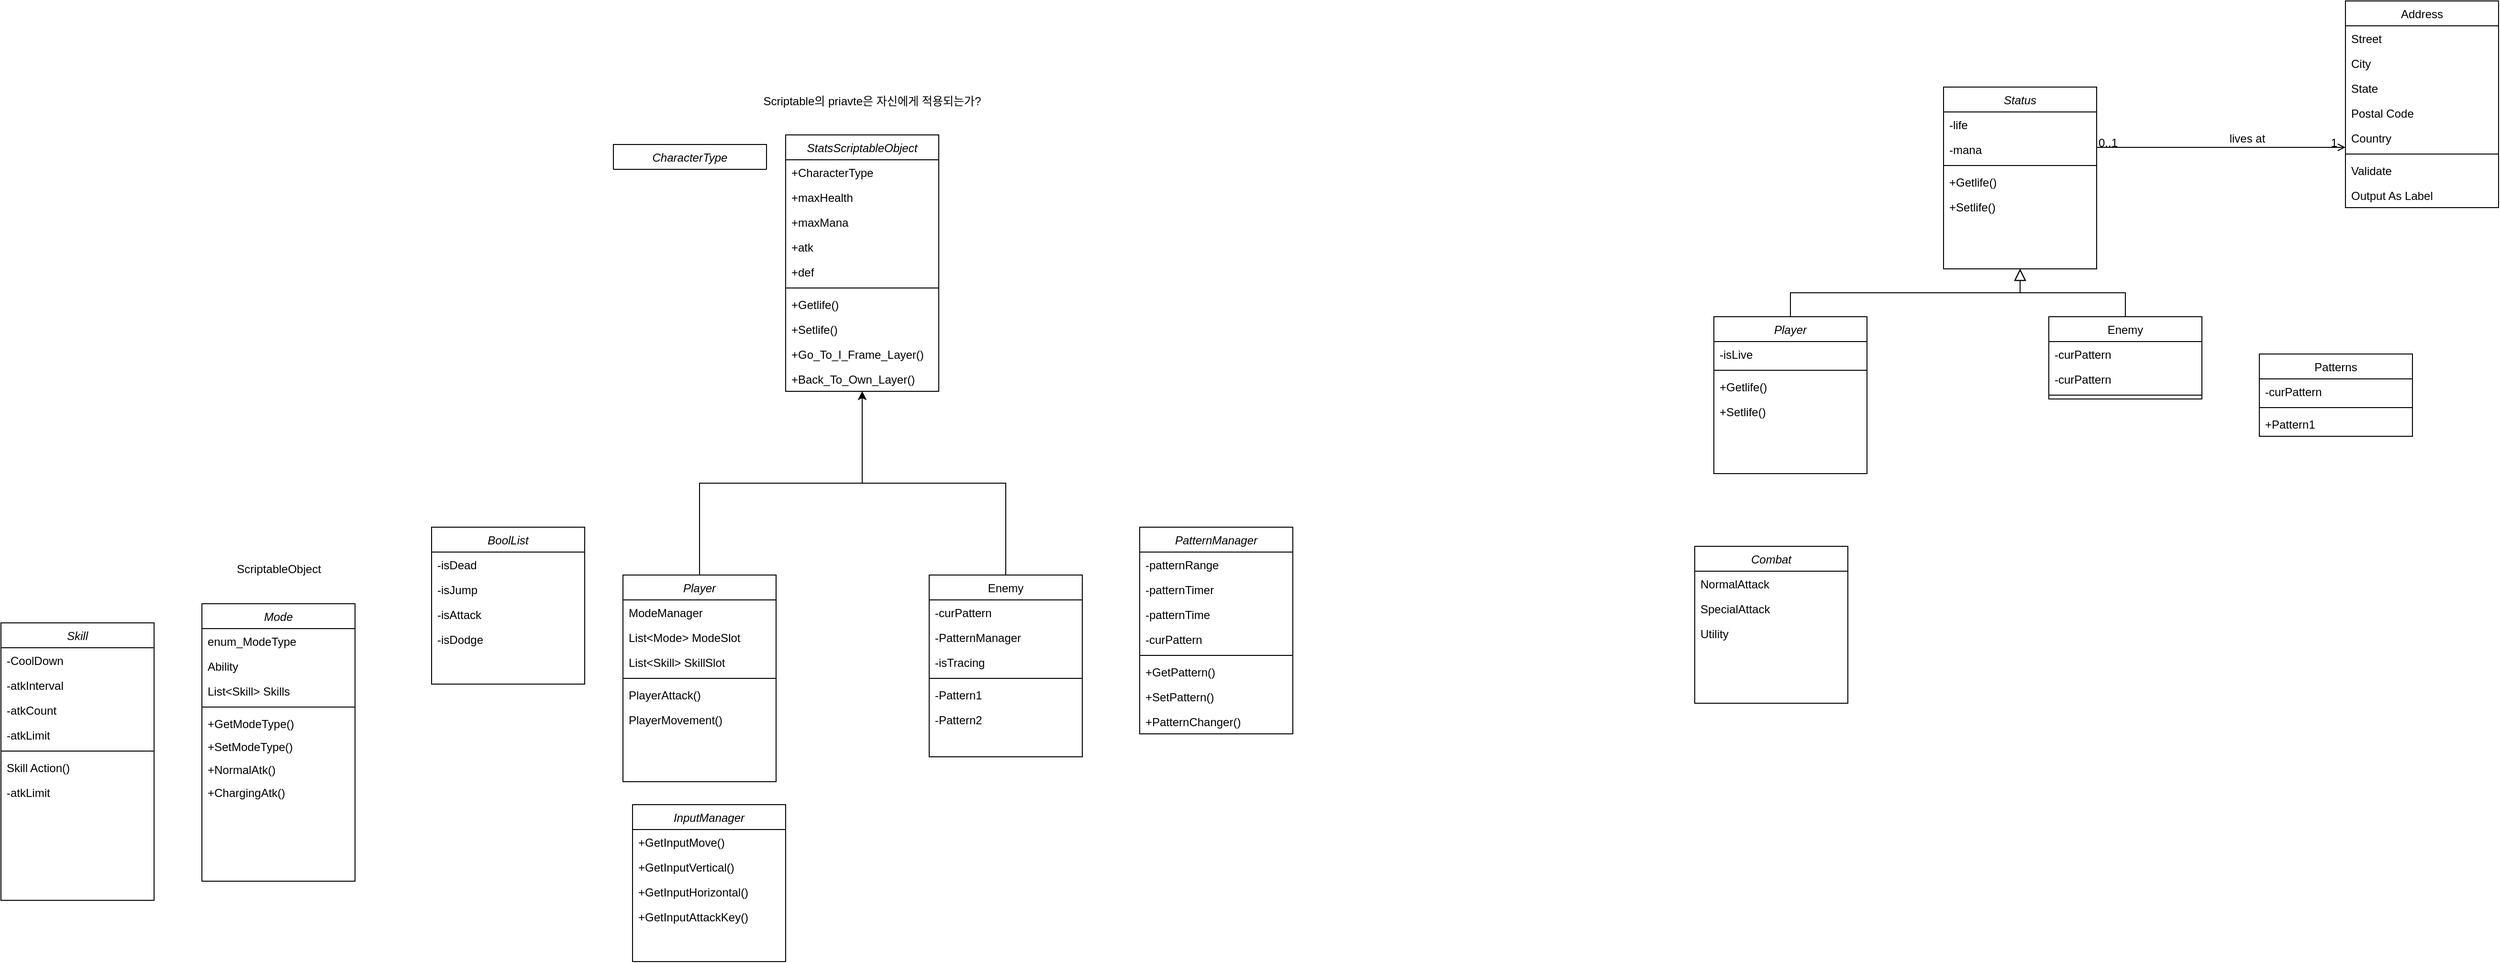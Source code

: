<mxfile version="21.8.1" type="github">
  <diagram id="C5RBs43oDa-KdzZeNtuy" name="Page-1">
    <mxGraphModel dx="2255" dy="1796" grid="1" gridSize="10" guides="1" tooltips="1" connect="1" arrows="1" fold="1" page="1" pageScale="1" pageWidth="827" pageHeight="1169" math="0" shadow="0">
      <root>
        <mxCell id="WIyWlLk6GJQsqaUBKTNV-0" />
        <mxCell id="WIyWlLk6GJQsqaUBKTNV-1" parent="WIyWlLk6GJQsqaUBKTNV-0" />
        <mxCell id="zkfFHV4jXpPFQw0GAbJ--0" value="Status" style="swimlane;fontStyle=2;align=center;verticalAlign=top;childLayout=stackLayout;horizontal=1;startSize=26;horizontalStack=0;resizeParent=1;resizeLast=0;collapsible=1;marginBottom=0;rounded=0;shadow=0;strokeWidth=1;" parent="WIyWlLk6GJQsqaUBKTNV-1" vertex="1">
          <mxGeometry x="660" y="-120" width="160" height="190" as="geometry">
            <mxRectangle x="230" y="140" width="160" height="26" as="alternateBounds" />
          </mxGeometry>
        </mxCell>
        <mxCell id="uWwSneEnuYxuJ-_w9T1K-6" value="-life" style="text;align=left;verticalAlign=top;spacingLeft=4;spacingRight=4;overflow=hidden;rotatable=0;points=[[0,0.5],[1,0.5]];portConstraint=eastwest;" parent="zkfFHV4jXpPFQw0GAbJ--0" vertex="1">
          <mxGeometry y="26" width="160" height="26" as="geometry" />
        </mxCell>
        <mxCell id="uWwSneEnuYxuJ-_w9T1K-7" value="-mana" style="text;align=left;verticalAlign=top;spacingLeft=4;spacingRight=4;overflow=hidden;rotatable=0;points=[[0,0.5],[1,0.5]];portConstraint=eastwest;rounded=0;shadow=0;html=0;" parent="zkfFHV4jXpPFQw0GAbJ--0" vertex="1">
          <mxGeometry y="52" width="160" height="26" as="geometry" />
        </mxCell>
        <mxCell id="zkfFHV4jXpPFQw0GAbJ--4" value="" style="line;html=1;strokeWidth=1;align=left;verticalAlign=middle;spacingTop=-1;spacingLeft=3;spacingRight=3;rotatable=0;labelPosition=right;points=[];portConstraint=eastwest;" parent="zkfFHV4jXpPFQw0GAbJ--0" vertex="1">
          <mxGeometry y="78" width="160" height="8" as="geometry" />
        </mxCell>
        <mxCell id="uWwSneEnuYxuJ-_w9T1K-9" value="+Getlife()" style="text;align=left;verticalAlign=top;spacingLeft=4;spacingRight=4;overflow=hidden;rotatable=0;points=[[0,0.5],[1,0.5]];portConstraint=eastwest;" parent="zkfFHV4jXpPFQw0GAbJ--0" vertex="1">
          <mxGeometry y="86" width="160" height="26" as="geometry" />
        </mxCell>
        <mxCell id="uWwSneEnuYxuJ-_w9T1K-10" value="+Setlife()" style="text;align=left;verticalAlign=top;spacingLeft=4;spacingRight=4;overflow=hidden;rotatable=0;points=[[0,0.5],[1,0.5]];portConstraint=eastwest;" parent="zkfFHV4jXpPFQw0GAbJ--0" vertex="1">
          <mxGeometry y="112" width="160" height="26" as="geometry" />
        </mxCell>
        <mxCell id="zkfFHV4jXpPFQw0GAbJ--12" value="" style="endArrow=block;endSize=10;endFill=0;shadow=0;strokeWidth=1;rounded=0;edgeStyle=elbowEdgeStyle;elbow=vertical;exitX=0.5;exitY=0;exitDx=0;exitDy=0;" parent="WIyWlLk6GJQsqaUBKTNV-1" source="SYZSIaImbJLDDhlWVHzJ-0" target="zkfFHV4jXpPFQw0GAbJ--0" edge="1">
          <mxGeometry width="160" relative="1" as="geometry">
            <mxPoint x="640" y="120" as="sourcePoint" />
            <mxPoint x="640" y="-37" as="targetPoint" />
          </mxGeometry>
        </mxCell>
        <mxCell id="zkfFHV4jXpPFQw0GAbJ--13" value="Enemy" style="swimlane;fontStyle=0;align=center;verticalAlign=top;childLayout=stackLayout;horizontal=1;startSize=26;horizontalStack=0;resizeParent=1;resizeLast=0;collapsible=1;marginBottom=0;rounded=0;shadow=0;strokeWidth=1;" parent="WIyWlLk6GJQsqaUBKTNV-1" vertex="1">
          <mxGeometry x="770" y="120" width="160" height="86" as="geometry">
            <mxRectangle x="340" y="380" width="170" height="26" as="alternateBounds" />
          </mxGeometry>
        </mxCell>
        <mxCell id="zkfFHV4jXpPFQw0GAbJ--14" value="-curPattern" style="text;align=left;verticalAlign=top;spacingLeft=4;spacingRight=4;overflow=hidden;rotatable=0;points=[[0,0.5],[1,0.5]];portConstraint=eastwest;" parent="zkfFHV4jXpPFQw0GAbJ--13" vertex="1">
          <mxGeometry y="26" width="160" height="26" as="geometry" />
        </mxCell>
        <mxCell id="uWwSneEnuYxuJ-_w9T1K-12" value="-curPattern" style="text;align=left;verticalAlign=top;spacingLeft=4;spacingRight=4;overflow=hidden;rotatable=0;points=[[0,0.5],[1,0.5]];portConstraint=eastwest;" parent="zkfFHV4jXpPFQw0GAbJ--13" vertex="1">
          <mxGeometry y="52" width="160" height="26" as="geometry" />
        </mxCell>
        <mxCell id="zkfFHV4jXpPFQw0GAbJ--15" value="" style="line;html=1;strokeWidth=1;align=left;verticalAlign=middle;spacingTop=-1;spacingLeft=3;spacingRight=3;rotatable=0;labelPosition=right;points=[];portConstraint=eastwest;" parent="zkfFHV4jXpPFQw0GAbJ--13" vertex="1">
          <mxGeometry y="78" width="160" height="8" as="geometry" />
        </mxCell>
        <mxCell id="zkfFHV4jXpPFQw0GAbJ--16" value="" style="endArrow=block;endSize=10;endFill=0;shadow=0;strokeWidth=1;rounded=0;edgeStyle=elbowEdgeStyle;elbow=vertical;" parent="WIyWlLk6GJQsqaUBKTNV-1" source="zkfFHV4jXpPFQw0GAbJ--13" target="zkfFHV4jXpPFQw0GAbJ--0" edge="1">
          <mxGeometry width="160" relative="1" as="geometry">
            <mxPoint x="650" y="133" as="sourcePoint" />
            <mxPoint x="750" y="31" as="targetPoint" />
          </mxGeometry>
        </mxCell>
        <mxCell id="zkfFHV4jXpPFQw0GAbJ--17" value="Address" style="swimlane;fontStyle=0;align=center;verticalAlign=top;childLayout=stackLayout;horizontal=1;startSize=26;horizontalStack=0;resizeParent=1;resizeLast=0;collapsible=1;marginBottom=0;rounded=0;shadow=0;strokeWidth=1;" parent="WIyWlLk6GJQsqaUBKTNV-1" vertex="1">
          <mxGeometry x="1080" y="-210" width="160" height="216" as="geometry">
            <mxRectangle x="550" y="140" width="160" height="26" as="alternateBounds" />
          </mxGeometry>
        </mxCell>
        <mxCell id="zkfFHV4jXpPFQw0GAbJ--18" value="Street" style="text;align=left;verticalAlign=top;spacingLeft=4;spacingRight=4;overflow=hidden;rotatable=0;points=[[0,0.5],[1,0.5]];portConstraint=eastwest;" parent="zkfFHV4jXpPFQw0GAbJ--17" vertex="1">
          <mxGeometry y="26" width="160" height="26" as="geometry" />
        </mxCell>
        <mxCell id="zkfFHV4jXpPFQw0GAbJ--19" value="City" style="text;align=left;verticalAlign=top;spacingLeft=4;spacingRight=4;overflow=hidden;rotatable=0;points=[[0,0.5],[1,0.5]];portConstraint=eastwest;rounded=0;shadow=0;html=0;" parent="zkfFHV4jXpPFQw0GAbJ--17" vertex="1">
          <mxGeometry y="52" width="160" height="26" as="geometry" />
        </mxCell>
        <mxCell id="zkfFHV4jXpPFQw0GAbJ--20" value="State" style="text;align=left;verticalAlign=top;spacingLeft=4;spacingRight=4;overflow=hidden;rotatable=0;points=[[0,0.5],[1,0.5]];portConstraint=eastwest;rounded=0;shadow=0;html=0;" parent="zkfFHV4jXpPFQw0GAbJ--17" vertex="1">
          <mxGeometry y="78" width="160" height="26" as="geometry" />
        </mxCell>
        <mxCell id="zkfFHV4jXpPFQw0GAbJ--21" value="Postal Code" style="text;align=left;verticalAlign=top;spacingLeft=4;spacingRight=4;overflow=hidden;rotatable=0;points=[[0,0.5],[1,0.5]];portConstraint=eastwest;rounded=0;shadow=0;html=0;" parent="zkfFHV4jXpPFQw0GAbJ--17" vertex="1">
          <mxGeometry y="104" width="160" height="26" as="geometry" />
        </mxCell>
        <mxCell id="zkfFHV4jXpPFQw0GAbJ--22" value="Country" style="text;align=left;verticalAlign=top;spacingLeft=4;spacingRight=4;overflow=hidden;rotatable=0;points=[[0,0.5],[1,0.5]];portConstraint=eastwest;rounded=0;shadow=0;html=0;" parent="zkfFHV4jXpPFQw0GAbJ--17" vertex="1">
          <mxGeometry y="130" width="160" height="26" as="geometry" />
        </mxCell>
        <mxCell id="zkfFHV4jXpPFQw0GAbJ--23" value="" style="line;html=1;strokeWidth=1;align=left;verticalAlign=middle;spacingTop=-1;spacingLeft=3;spacingRight=3;rotatable=0;labelPosition=right;points=[];portConstraint=eastwest;" parent="zkfFHV4jXpPFQw0GAbJ--17" vertex="1">
          <mxGeometry y="156" width="160" height="8" as="geometry" />
        </mxCell>
        <mxCell id="zkfFHV4jXpPFQw0GAbJ--24" value="Validate" style="text;align=left;verticalAlign=top;spacingLeft=4;spacingRight=4;overflow=hidden;rotatable=0;points=[[0,0.5],[1,0.5]];portConstraint=eastwest;" parent="zkfFHV4jXpPFQw0GAbJ--17" vertex="1">
          <mxGeometry y="164" width="160" height="26" as="geometry" />
        </mxCell>
        <mxCell id="zkfFHV4jXpPFQw0GAbJ--25" value="Output As Label" style="text;align=left;verticalAlign=top;spacingLeft=4;spacingRight=4;overflow=hidden;rotatable=0;points=[[0,0.5],[1,0.5]];portConstraint=eastwest;" parent="zkfFHV4jXpPFQw0GAbJ--17" vertex="1">
          <mxGeometry y="190" width="160" height="26" as="geometry" />
        </mxCell>
        <mxCell id="zkfFHV4jXpPFQw0GAbJ--26" value="" style="endArrow=open;shadow=0;strokeWidth=1;rounded=0;endFill=1;edgeStyle=elbowEdgeStyle;elbow=vertical;" parent="WIyWlLk6GJQsqaUBKTNV-1" source="zkfFHV4jXpPFQw0GAbJ--0" target="zkfFHV4jXpPFQw0GAbJ--17" edge="1">
          <mxGeometry x="0.5" y="41" relative="1" as="geometry">
            <mxPoint x="820" y="-48" as="sourcePoint" />
            <mxPoint x="980" y="-48" as="targetPoint" />
            <mxPoint x="-40" y="32" as="offset" />
          </mxGeometry>
        </mxCell>
        <mxCell id="zkfFHV4jXpPFQw0GAbJ--27" value="0..1" style="resizable=0;align=left;verticalAlign=bottom;labelBackgroundColor=none;fontSize=12;" parent="zkfFHV4jXpPFQw0GAbJ--26" connectable="0" vertex="1">
          <mxGeometry x="-1" relative="1" as="geometry">
            <mxPoint y="4" as="offset" />
          </mxGeometry>
        </mxCell>
        <mxCell id="zkfFHV4jXpPFQw0GAbJ--28" value="1" style="resizable=0;align=right;verticalAlign=bottom;labelBackgroundColor=none;fontSize=12;" parent="zkfFHV4jXpPFQw0GAbJ--26" connectable="0" vertex="1">
          <mxGeometry x="1" relative="1" as="geometry">
            <mxPoint x="-7" y="4" as="offset" />
          </mxGeometry>
        </mxCell>
        <mxCell id="zkfFHV4jXpPFQw0GAbJ--29" value="lives at" style="text;html=1;resizable=0;points=[];;align=center;verticalAlign=middle;labelBackgroundColor=none;rounded=0;shadow=0;strokeWidth=1;fontSize=12;" parent="zkfFHV4jXpPFQw0GAbJ--26" vertex="1" connectable="0">
          <mxGeometry x="0.5" y="49" relative="1" as="geometry">
            <mxPoint x="-38" y="40" as="offset" />
          </mxGeometry>
        </mxCell>
        <mxCell id="SYZSIaImbJLDDhlWVHzJ-0" value="Player" style="swimlane;fontStyle=2;align=center;verticalAlign=top;childLayout=stackLayout;horizontal=1;startSize=26;horizontalStack=0;resizeParent=1;resizeLast=0;collapsible=1;marginBottom=0;rounded=0;shadow=0;strokeWidth=1;" parent="WIyWlLk6GJQsqaUBKTNV-1" vertex="1">
          <mxGeometry x="420" y="120" width="160" height="164" as="geometry">
            <mxRectangle x="230" y="140" width="160" height="26" as="alternateBounds" />
          </mxGeometry>
        </mxCell>
        <mxCell id="SYZSIaImbJLDDhlWVHzJ-1" value="-isLive" style="text;align=left;verticalAlign=top;spacingLeft=4;spacingRight=4;overflow=hidden;rotatable=0;points=[[0,0.5],[1,0.5]];portConstraint=eastwest;" parent="SYZSIaImbJLDDhlWVHzJ-0" vertex="1">
          <mxGeometry y="26" width="160" height="26" as="geometry" />
        </mxCell>
        <mxCell id="SYZSIaImbJLDDhlWVHzJ-4" value="" style="line;html=1;strokeWidth=1;align=left;verticalAlign=middle;spacingTop=-1;spacingLeft=3;spacingRight=3;rotatable=0;labelPosition=right;points=[];portConstraint=eastwest;" parent="SYZSIaImbJLDDhlWVHzJ-0" vertex="1">
          <mxGeometry y="52" width="160" height="8" as="geometry" />
        </mxCell>
        <mxCell id="SYZSIaImbJLDDhlWVHzJ-5" value="+Getlife()" style="text;align=left;verticalAlign=top;spacingLeft=4;spacingRight=4;overflow=hidden;rotatable=0;points=[[0,0.5],[1,0.5]];portConstraint=eastwest;" parent="SYZSIaImbJLDDhlWVHzJ-0" vertex="1">
          <mxGeometry y="60" width="160" height="26" as="geometry" />
        </mxCell>
        <mxCell id="uWwSneEnuYxuJ-_w9T1K-0" value="+Setlife()" style="text;align=left;verticalAlign=top;spacingLeft=4;spacingRight=4;overflow=hidden;rotatable=0;points=[[0,0.5],[1,0.5]];portConstraint=eastwest;" parent="SYZSIaImbJLDDhlWVHzJ-0" vertex="1">
          <mxGeometry y="86" width="160" height="26" as="geometry" />
        </mxCell>
        <mxCell id="uWwSneEnuYxuJ-_w9T1K-13" value="Patterns" style="swimlane;fontStyle=0;align=center;verticalAlign=top;childLayout=stackLayout;horizontal=1;startSize=26;horizontalStack=0;resizeParent=1;resizeLast=0;collapsible=1;marginBottom=0;rounded=0;shadow=0;strokeWidth=1;" parent="WIyWlLk6GJQsqaUBKTNV-1" vertex="1">
          <mxGeometry x="990" y="159" width="160" height="86" as="geometry">
            <mxRectangle x="340" y="380" width="170" height="26" as="alternateBounds" />
          </mxGeometry>
        </mxCell>
        <mxCell id="uWwSneEnuYxuJ-_w9T1K-14" value="-curPattern" style="text;align=left;verticalAlign=top;spacingLeft=4;spacingRight=4;overflow=hidden;rotatable=0;points=[[0,0.5],[1,0.5]];portConstraint=eastwest;" parent="uWwSneEnuYxuJ-_w9T1K-13" vertex="1">
          <mxGeometry y="26" width="160" height="26" as="geometry" />
        </mxCell>
        <mxCell id="uWwSneEnuYxuJ-_w9T1K-16" value="" style="line;html=1;strokeWidth=1;align=left;verticalAlign=middle;spacingTop=-1;spacingLeft=3;spacingRight=3;rotatable=0;labelPosition=right;points=[];portConstraint=eastwest;" parent="uWwSneEnuYxuJ-_w9T1K-13" vertex="1">
          <mxGeometry y="52" width="160" height="8" as="geometry" />
        </mxCell>
        <mxCell id="uWwSneEnuYxuJ-_w9T1K-15" value="+Pattern1" style="text;align=left;verticalAlign=top;spacingLeft=4;spacingRight=4;overflow=hidden;rotatable=0;points=[[0,0.5],[1,0.5]];portConstraint=eastwest;" parent="uWwSneEnuYxuJ-_w9T1K-13" vertex="1">
          <mxGeometry y="60" width="160" height="26" as="geometry" />
        </mxCell>
        <mxCell id="o0LXZU5-6Od_9K37iGlO-0" value="StatsScriptableObject" style="swimlane;fontStyle=2;align=center;verticalAlign=top;childLayout=stackLayout;horizontal=1;startSize=26;horizontalStack=0;resizeParent=1;resizeLast=0;collapsible=1;marginBottom=0;rounded=0;shadow=0;strokeWidth=1;" parent="WIyWlLk6GJQsqaUBKTNV-1" vertex="1">
          <mxGeometry x="-550" y="-70" width="160" height="268" as="geometry">
            <mxRectangle x="230" y="140" width="160" height="26" as="alternateBounds" />
          </mxGeometry>
        </mxCell>
        <mxCell id="o0LXZU5-6Od_9K37iGlO-1" value="+CharacterType" style="text;align=left;verticalAlign=top;spacingLeft=4;spacingRight=4;overflow=hidden;rotatable=0;points=[[0,0.5],[1,0.5]];portConstraint=eastwest;" parent="o0LXZU5-6Od_9K37iGlO-0" vertex="1">
          <mxGeometry y="26" width="160" height="26" as="geometry" />
        </mxCell>
        <mxCell id="oisGUljBnJ0ojPaC5cST-0" value="+maxHealth" style="text;align=left;verticalAlign=top;spacingLeft=4;spacingRight=4;overflow=hidden;rotatable=0;points=[[0,0.5],[1,0.5]];portConstraint=eastwest;" parent="o0LXZU5-6Od_9K37iGlO-0" vertex="1">
          <mxGeometry y="52" width="160" height="26" as="geometry" />
        </mxCell>
        <mxCell id="o0LXZU5-6Od_9K37iGlO-25" value="+maxMana" style="text;align=left;verticalAlign=top;spacingLeft=4;spacingRight=4;overflow=hidden;rotatable=0;points=[[0,0.5],[1,0.5]];portConstraint=eastwest;rounded=0;shadow=0;html=0;" parent="o0LXZU5-6Od_9K37iGlO-0" vertex="1">
          <mxGeometry y="78" width="160" height="26" as="geometry" />
        </mxCell>
        <mxCell id="o0LXZU5-6Od_9K37iGlO-24" value="+atk" style="text;align=left;verticalAlign=top;spacingLeft=4;spacingRight=4;overflow=hidden;rotatable=0;points=[[0,0.5],[1,0.5]];portConstraint=eastwest;" parent="o0LXZU5-6Od_9K37iGlO-0" vertex="1">
          <mxGeometry y="104" width="160" height="26" as="geometry" />
        </mxCell>
        <mxCell id="cVBQmCQy5wfj4TZodvtZ-32" value="+def" style="text;align=left;verticalAlign=top;spacingLeft=4;spacingRight=4;overflow=hidden;rotatable=0;points=[[0,0.5],[1,0.5]];portConstraint=eastwest;" parent="o0LXZU5-6Od_9K37iGlO-0" vertex="1">
          <mxGeometry y="130" width="160" height="26" as="geometry" />
        </mxCell>
        <mxCell id="o0LXZU5-6Od_9K37iGlO-2" value="" style="line;html=1;strokeWidth=1;align=left;verticalAlign=middle;spacingTop=-1;spacingLeft=3;spacingRight=3;rotatable=0;labelPosition=right;points=[];portConstraint=eastwest;" parent="o0LXZU5-6Od_9K37iGlO-0" vertex="1">
          <mxGeometry y="156" width="160" height="8" as="geometry" />
        </mxCell>
        <mxCell id="o0LXZU5-6Od_9K37iGlO-3" value="+Getlife()" style="text;align=left;verticalAlign=top;spacingLeft=4;spacingRight=4;overflow=hidden;rotatable=0;points=[[0,0.5],[1,0.5]];portConstraint=eastwest;" parent="o0LXZU5-6Od_9K37iGlO-0" vertex="1">
          <mxGeometry y="164" width="160" height="26" as="geometry" />
        </mxCell>
        <mxCell id="o0LXZU5-6Od_9K37iGlO-4" value="+Setlife()" style="text;align=left;verticalAlign=top;spacingLeft=4;spacingRight=4;overflow=hidden;rotatable=0;points=[[0,0.5],[1,0.5]];portConstraint=eastwest;" parent="o0LXZU5-6Od_9K37iGlO-0" vertex="1">
          <mxGeometry y="190" width="160" height="26" as="geometry" />
        </mxCell>
        <mxCell id="cVBQmCQy5wfj4TZodvtZ-62" value="+Go_To_I_Frame_Layer()" style="text;align=left;verticalAlign=top;spacingLeft=4;spacingRight=4;overflow=hidden;rotatable=0;points=[[0,0.5],[1,0.5]];portConstraint=eastwest;" parent="o0LXZU5-6Od_9K37iGlO-0" vertex="1">
          <mxGeometry y="216" width="160" height="26" as="geometry" />
        </mxCell>
        <mxCell id="cVBQmCQy5wfj4TZodvtZ-63" value="+Back_To_Own_Layer()" style="text;align=left;verticalAlign=top;spacingLeft=4;spacingRight=4;overflow=hidden;rotatable=0;points=[[0,0.5],[1,0.5]];portConstraint=eastwest;" parent="o0LXZU5-6Od_9K37iGlO-0" vertex="1">
          <mxGeometry y="242" width="160" height="26" as="geometry" />
        </mxCell>
        <mxCell id="o0LXZU5-6Od_9K37iGlO-5" value="CharacterType" style="swimlane;fontStyle=2;align=center;verticalAlign=top;childLayout=stackLayout;horizontal=1;startSize=26;horizontalStack=0;resizeParent=1;resizeLast=0;collapsible=1;marginBottom=0;rounded=0;shadow=0;strokeWidth=1;" parent="WIyWlLk6GJQsqaUBKTNV-1" vertex="1" collapsed="1">
          <mxGeometry x="-730" y="-60" width="160" height="26" as="geometry">
            <mxRectangle x="-730" y="-60" width="160" height="164" as="alternateBounds" />
          </mxGeometry>
        </mxCell>
        <mxCell id="o0LXZU5-6Od_9K37iGlO-6" value="Human&#xa;" style="text;align=left;verticalAlign=top;spacingLeft=4;spacingRight=4;overflow=hidden;rotatable=0;points=[[0,0.5],[1,0.5]];portConstraint=eastwest;" parent="o0LXZU5-6Od_9K37iGlO-5" vertex="1">
          <mxGeometry y="26" width="160" height="26" as="geometry" />
        </mxCell>
        <mxCell id="o0LXZU5-6Od_9K37iGlO-10" value="Demon" style="text;align=left;verticalAlign=top;spacingLeft=4;spacingRight=4;overflow=hidden;rotatable=0;points=[[0,0.5],[1,0.5]];portConstraint=eastwest;" parent="o0LXZU5-6Od_9K37iGlO-5" vertex="1">
          <mxGeometry y="52" width="160" height="26" as="geometry" />
        </mxCell>
        <mxCell id="o0LXZU5-6Od_9K37iGlO-16" style="edgeStyle=orthogonalEdgeStyle;rounded=0;orthogonalLoop=1;jettySize=auto;html=1;entryX=0.5;entryY=1;entryDx=0;entryDy=0;exitX=0.5;exitY=0;exitDx=0;exitDy=0;" parent="WIyWlLk6GJQsqaUBKTNV-1" source="o0LXZU5-6Od_9K37iGlO-11" target="o0LXZU5-6Od_9K37iGlO-0" edge="1">
          <mxGeometry relative="1" as="geometry" />
        </mxCell>
        <mxCell id="o0LXZU5-6Od_9K37iGlO-11" value="Player" style="swimlane;fontStyle=2;align=center;verticalAlign=top;childLayout=stackLayout;horizontal=1;startSize=26;horizontalStack=0;resizeParent=1;resizeLast=0;collapsible=1;marginBottom=0;rounded=0;shadow=0;strokeWidth=1;" parent="WIyWlLk6GJQsqaUBKTNV-1" vertex="1">
          <mxGeometry x="-720" y="390" width="160" height="216" as="geometry">
            <mxRectangle x="230" y="140" width="160" height="26" as="alternateBounds" />
          </mxGeometry>
        </mxCell>
        <mxCell id="cVBQmCQy5wfj4TZodvtZ-26" value="ModeManager" style="text;align=left;verticalAlign=top;spacingLeft=4;spacingRight=4;overflow=hidden;rotatable=0;points=[[0,0.5],[1,0.5]];portConstraint=eastwest;" parent="o0LXZU5-6Od_9K37iGlO-11" vertex="1">
          <mxGeometry y="26" width="160" height="26" as="geometry" />
        </mxCell>
        <mxCell id="cVBQmCQy5wfj4TZodvtZ-27" value="List&lt;Mode&gt; ModeSlot" style="text;align=left;verticalAlign=top;spacingLeft=4;spacingRight=4;overflow=hidden;rotatable=0;points=[[0,0.5],[1,0.5]];portConstraint=eastwest;" parent="o0LXZU5-6Od_9K37iGlO-11" vertex="1">
          <mxGeometry y="52" width="160" height="26" as="geometry" />
        </mxCell>
        <mxCell id="i8PupNUDUnnsP7ZytoeJ-1" value="List&lt;Skill&gt; SkillSlot" style="text;align=left;verticalAlign=top;spacingLeft=4;spacingRight=4;overflow=hidden;rotatable=0;points=[[0,0.5],[1,0.5]];portConstraint=eastwest;" parent="o0LXZU5-6Od_9K37iGlO-11" vertex="1">
          <mxGeometry y="78" width="160" height="26" as="geometry" />
        </mxCell>
        <mxCell id="o0LXZU5-6Od_9K37iGlO-13" value="" style="line;html=1;strokeWidth=1;align=left;verticalAlign=middle;spacingTop=-1;spacingLeft=3;spacingRight=3;rotatable=0;labelPosition=right;points=[];portConstraint=eastwest;" parent="o0LXZU5-6Od_9K37iGlO-11" vertex="1">
          <mxGeometry y="104" width="160" height="8" as="geometry" />
        </mxCell>
        <mxCell id="LfMx9BaT9ocCxrzEJ88Q-4" value="PlayerAttack()" style="text;align=left;verticalAlign=top;spacingLeft=4;spacingRight=4;overflow=hidden;rotatable=0;points=[[0,0.5],[1,0.5]];portConstraint=eastwest;" vertex="1" parent="o0LXZU5-6Od_9K37iGlO-11">
          <mxGeometry y="112" width="160" height="26" as="geometry" />
        </mxCell>
        <mxCell id="LfMx9BaT9ocCxrzEJ88Q-5" value="PlayerMovement()" style="text;align=left;verticalAlign=top;spacingLeft=4;spacingRight=4;overflow=hidden;rotatable=0;points=[[0,0.5],[1,0.5]];portConstraint=eastwest;" vertex="1" parent="o0LXZU5-6Od_9K37iGlO-11">
          <mxGeometry y="138" width="160" height="26" as="geometry" />
        </mxCell>
        <mxCell id="o0LXZU5-6Od_9K37iGlO-21" style="edgeStyle=orthogonalEdgeStyle;rounded=0;orthogonalLoop=1;jettySize=auto;html=1;entryX=0.5;entryY=1;entryDx=0;entryDy=0;exitX=0.5;exitY=0;exitDx=0;exitDy=0;" parent="WIyWlLk6GJQsqaUBKTNV-1" source="o0LXZU5-6Od_9K37iGlO-17" target="o0LXZU5-6Od_9K37iGlO-0" edge="1">
          <mxGeometry relative="1" as="geometry" />
        </mxCell>
        <mxCell id="o0LXZU5-6Od_9K37iGlO-17" value="Enemy" style="swimlane;fontStyle=0;align=center;verticalAlign=top;childLayout=stackLayout;horizontal=1;startSize=26;horizontalStack=0;resizeParent=1;resizeLast=0;collapsible=1;marginBottom=0;rounded=0;shadow=0;strokeWidth=1;" parent="WIyWlLk6GJQsqaUBKTNV-1" vertex="1">
          <mxGeometry x="-400" y="390" width="160" height="190" as="geometry">
            <mxRectangle x="340" y="380" width="170" height="26" as="alternateBounds" />
          </mxGeometry>
        </mxCell>
        <mxCell id="o0LXZU5-6Od_9K37iGlO-18" value="-curPattern" style="text;align=left;verticalAlign=top;spacingLeft=4;spacingRight=4;overflow=hidden;rotatable=0;points=[[0,0.5],[1,0.5]];portConstraint=eastwest;" parent="o0LXZU5-6Od_9K37iGlO-17" vertex="1">
          <mxGeometry y="26" width="160" height="26" as="geometry" />
        </mxCell>
        <mxCell id="cVBQmCQy5wfj4TZodvtZ-36" value="-PatternManager" style="text;align=left;verticalAlign=top;spacingLeft=4;spacingRight=4;overflow=hidden;rotatable=0;points=[[0,0.5],[1,0.5]];portConstraint=eastwest;" parent="o0LXZU5-6Od_9K37iGlO-17" vertex="1">
          <mxGeometry y="52" width="160" height="26" as="geometry" />
        </mxCell>
        <mxCell id="o0LXZU5-6Od_9K37iGlO-19" value="-isTracing" style="text;align=left;verticalAlign=top;spacingLeft=4;spacingRight=4;overflow=hidden;rotatable=0;points=[[0,0.5],[1,0.5]];portConstraint=eastwest;" parent="o0LXZU5-6Od_9K37iGlO-17" vertex="1">
          <mxGeometry y="78" width="160" height="26" as="geometry" />
        </mxCell>
        <mxCell id="o0LXZU5-6Od_9K37iGlO-20" value="" style="line;html=1;strokeWidth=1;align=left;verticalAlign=middle;spacingTop=-1;spacingLeft=3;spacingRight=3;rotatable=0;labelPosition=right;points=[];portConstraint=eastwest;" parent="o0LXZU5-6Od_9K37iGlO-17" vertex="1">
          <mxGeometry y="104" width="160" height="8" as="geometry" />
        </mxCell>
        <mxCell id="cVBQmCQy5wfj4TZodvtZ-34" value="-Pattern1" style="text;align=left;verticalAlign=top;spacingLeft=4;spacingRight=4;overflow=hidden;rotatable=0;points=[[0,0.5],[1,0.5]];portConstraint=eastwest;" parent="o0LXZU5-6Od_9K37iGlO-17" vertex="1">
          <mxGeometry y="112" width="160" height="26" as="geometry" />
        </mxCell>
        <mxCell id="cVBQmCQy5wfj4TZodvtZ-35" value="-Pattern2" style="text;align=left;verticalAlign=top;spacingLeft=4;spacingRight=4;overflow=hidden;rotatable=0;points=[[0,0.5],[1,0.5]];portConstraint=eastwest;" parent="o0LXZU5-6Od_9K37iGlO-17" vertex="1">
          <mxGeometry y="138" width="160" height="26" as="geometry" />
        </mxCell>
        <mxCell id="o0LXZU5-6Od_9K37iGlO-26" value="Scriptable의 priavte은 자신에게 적용되는가?" style="text;html=1;align=center;verticalAlign=middle;resizable=0;points=[];autosize=1;strokeColor=none;fillColor=none;" parent="WIyWlLk6GJQsqaUBKTNV-1" vertex="1">
          <mxGeometry x="-590" y="-120" width="260" height="30" as="geometry" />
        </mxCell>
        <mxCell id="725qmB7uthzm8OpOsjdw-5" value="Combat" style="swimlane;fontStyle=2;align=center;verticalAlign=top;childLayout=stackLayout;horizontal=1;startSize=26;horizontalStack=0;resizeParent=1;resizeLast=0;collapsible=1;marginBottom=0;rounded=0;shadow=0;strokeWidth=1;" parent="WIyWlLk6GJQsqaUBKTNV-1" vertex="1">
          <mxGeometry x="400" y="360" width="160" height="164" as="geometry">
            <mxRectangle x="-220" y="130" width="160" height="26" as="alternateBounds" />
          </mxGeometry>
        </mxCell>
        <mxCell id="725qmB7uthzm8OpOsjdw-6" value="NormalAttack" style="text;align=left;verticalAlign=top;spacingLeft=4;spacingRight=4;overflow=hidden;rotatable=0;points=[[0,0.5],[1,0.5]];portConstraint=eastwest;" parent="725qmB7uthzm8OpOsjdw-5" vertex="1">
          <mxGeometry y="26" width="160" height="26" as="geometry" />
        </mxCell>
        <mxCell id="725qmB7uthzm8OpOsjdw-7" value="SpecialAttack" style="text;align=left;verticalAlign=top;spacingLeft=4;spacingRight=4;overflow=hidden;rotatable=0;points=[[0,0.5],[1,0.5]];portConstraint=eastwest;" parent="725qmB7uthzm8OpOsjdw-5" vertex="1">
          <mxGeometry y="52" width="160" height="26" as="geometry" />
        </mxCell>
        <mxCell id="725qmB7uthzm8OpOsjdw-9" value="Utility" style="text;align=left;verticalAlign=top;spacingLeft=4;spacingRight=4;overflow=hidden;rotatable=0;points=[[0,0.5],[1,0.5]];portConstraint=eastwest;" parent="725qmB7uthzm8OpOsjdw-5" vertex="1">
          <mxGeometry y="78" width="160" height="26" as="geometry" />
        </mxCell>
        <mxCell id="cVBQmCQy5wfj4TZodvtZ-8" value="Mode" style="swimlane;fontStyle=2;align=center;verticalAlign=top;childLayout=stackLayout;horizontal=1;startSize=26;horizontalStack=0;resizeParent=1;resizeLast=0;collapsible=1;marginBottom=0;rounded=0;shadow=0;strokeWidth=1;" parent="WIyWlLk6GJQsqaUBKTNV-1" vertex="1">
          <mxGeometry x="-1160" y="420" width="160" height="290" as="geometry">
            <mxRectangle x="-1300" y="410" width="160" height="26" as="alternateBounds" />
          </mxGeometry>
        </mxCell>
        <mxCell id="cVBQmCQy5wfj4TZodvtZ-10" value="enum_ModeType" style="text;align=left;verticalAlign=top;spacingLeft=4;spacingRight=4;overflow=hidden;rotatable=0;points=[[0,0.5],[1,0.5]];portConstraint=eastwest;" parent="cVBQmCQy5wfj4TZodvtZ-8" vertex="1">
          <mxGeometry y="26" width="160" height="26" as="geometry" />
        </mxCell>
        <mxCell id="LfMx9BaT9ocCxrzEJ88Q-6" value="Ability" style="text;align=left;verticalAlign=top;spacingLeft=4;spacingRight=4;overflow=hidden;rotatable=0;points=[[0,0.5],[1,0.5]];portConstraint=eastwest;" vertex="1" parent="cVBQmCQy5wfj4TZodvtZ-8">
          <mxGeometry y="52" width="160" height="26" as="geometry" />
        </mxCell>
        <mxCell id="i8PupNUDUnnsP7ZytoeJ-0" value="List&lt;Skill&gt; Skills" style="text;align=left;verticalAlign=top;spacingLeft=4;spacingRight=4;overflow=hidden;rotatable=0;points=[[0,0.5],[1,0.5]];portConstraint=eastwest;" parent="cVBQmCQy5wfj4TZodvtZ-8" vertex="1">
          <mxGeometry y="78" width="160" height="26" as="geometry" />
        </mxCell>
        <mxCell id="cVBQmCQy5wfj4TZodvtZ-16" value="" style="line;html=1;strokeWidth=1;align=left;verticalAlign=middle;spacingTop=-1;spacingLeft=3;spacingRight=3;rotatable=0;labelPosition=right;points=[];portConstraint=eastwest;" parent="cVBQmCQy5wfj4TZodvtZ-8" vertex="1">
          <mxGeometry y="104" width="160" height="8" as="geometry" />
        </mxCell>
        <mxCell id="cVBQmCQy5wfj4TZodvtZ-17" value="+GetModeType()" style="text;align=left;verticalAlign=top;spacingLeft=4;spacingRight=4;overflow=hidden;rotatable=0;points=[[0,0.5],[1,0.5]];portConstraint=eastwest;" parent="cVBQmCQy5wfj4TZodvtZ-8" vertex="1">
          <mxGeometry y="112" width="160" height="24" as="geometry" />
        </mxCell>
        <mxCell id="cVBQmCQy5wfj4TZodvtZ-18" value="+SetModeType()" style="text;align=left;verticalAlign=top;spacingLeft=4;spacingRight=4;overflow=hidden;rotatable=0;points=[[0,0.5],[1,0.5]];portConstraint=eastwest;" parent="cVBQmCQy5wfj4TZodvtZ-8" vertex="1">
          <mxGeometry y="136" width="160" height="24" as="geometry" />
        </mxCell>
        <mxCell id="LfMx9BaT9ocCxrzEJ88Q-7" value="+NormalAtk()" style="text;align=left;verticalAlign=top;spacingLeft=4;spacingRight=4;overflow=hidden;rotatable=0;points=[[0,0.5],[1,0.5]];portConstraint=eastwest;" vertex="1" parent="cVBQmCQy5wfj4TZodvtZ-8">
          <mxGeometry y="160" width="160" height="24" as="geometry" />
        </mxCell>
        <mxCell id="LfMx9BaT9ocCxrzEJ88Q-8" value="+ChargingAtk()" style="text;align=left;verticalAlign=top;spacingLeft=4;spacingRight=4;overflow=hidden;rotatable=0;points=[[0,0.5],[1,0.5]];portConstraint=eastwest;" vertex="1" parent="cVBQmCQy5wfj4TZodvtZ-8">
          <mxGeometry y="184" width="160" height="24" as="geometry" />
        </mxCell>
        <mxCell id="cVBQmCQy5wfj4TZodvtZ-11" value="ScriptableObject" style="text;html=1;align=center;verticalAlign=middle;resizable=0;points=[];autosize=1;strokeColor=none;fillColor=none;" parent="WIyWlLk6GJQsqaUBKTNV-1" vertex="1">
          <mxGeometry x="-1135" y="369" width="110" height="30" as="geometry" />
        </mxCell>
        <mxCell id="cVBQmCQy5wfj4TZodvtZ-23" value="InputManager" style="swimlane;fontStyle=2;align=center;verticalAlign=top;childLayout=stackLayout;horizontal=1;startSize=26;horizontalStack=0;resizeParent=1;resizeLast=0;collapsible=1;marginBottom=0;rounded=0;shadow=0;strokeWidth=1;" parent="WIyWlLk6GJQsqaUBKTNV-1" vertex="1">
          <mxGeometry x="-710" y="630" width="160" height="164" as="geometry">
            <mxRectangle x="-910" y="343" width="160" height="26" as="alternateBounds" />
          </mxGeometry>
        </mxCell>
        <mxCell id="cVBQmCQy5wfj4TZodvtZ-48" value="+GetInputMove()" style="text;align=left;verticalAlign=top;spacingLeft=4;spacingRight=4;overflow=hidden;rotatable=0;points=[[0,0.5],[1,0.5]];portConstraint=eastwest;" parent="cVBQmCQy5wfj4TZodvtZ-23" vertex="1">
          <mxGeometry y="26" width="160" height="26" as="geometry" />
        </mxCell>
        <mxCell id="LfMx9BaT9ocCxrzEJ88Q-1" value="+GetInputVertical()" style="text;align=left;verticalAlign=top;spacingLeft=4;spacingRight=4;overflow=hidden;rotatable=0;points=[[0,0.5],[1,0.5]];portConstraint=eastwest;" vertex="1" parent="cVBQmCQy5wfj4TZodvtZ-23">
          <mxGeometry y="52" width="160" height="26" as="geometry" />
        </mxCell>
        <mxCell id="LfMx9BaT9ocCxrzEJ88Q-2" value="+GetInputHorizontal()" style="text;align=left;verticalAlign=top;spacingLeft=4;spacingRight=4;overflow=hidden;rotatable=0;points=[[0,0.5],[1,0.5]];portConstraint=eastwest;" vertex="1" parent="cVBQmCQy5wfj4TZodvtZ-23">
          <mxGeometry y="78" width="160" height="26" as="geometry" />
        </mxCell>
        <mxCell id="LfMx9BaT9ocCxrzEJ88Q-3" value="+GetInputAttackKey()" style="text;align=left;verticalAlign=top;spacingLeft=4;spacingRight=4;overflow=hidden;rotatable=0;points=[[0,0.5],[1,0.5]];portConstraint=eastwest;" vertex="1" parent="cVBQmCQy5wfj4TZodvtZ-23">
          <mxGeometry y="104" width="160" height="26" as="geometry" />
        </mxCell>
        <mxCell id="cVBQmCQy5wfj4TZodvtZ-38" value="PatternManager" style="swimlane;fontStyle=2;align=center;verticalAlign=top;childLayout=stackLayout;horizontal=1;startSize=26;horizontalStack=0;resizeParent=1;resizeLast=0;collapsible=1;marginBottom=0;rounded=0;shadow=0;strokeWidth=1;" parent="WIyWlLk6GJQsqaUBKTNV-1" vertex="1">
          <mxGeometry x="-180" y="340" width="160" height="216" as="geometry">
            <mxRectangle x="-220" y="290" width="160" height="26" as="alternateBounds" />
          </mxGeometry>
        </mxCell>
        <mxCell id="cVBQmCQy5wfj4TZodvtZ-41" value="-patternRange" style="text;align=left;verticalAlign=top;spacingLeft=4;spacingRight=4;overflow=hidden;rotatable=0;points=[[0,0.5],[1,0.5]];portConstraint=eastwest;" parent="cVBQmCQy5wfj4TZodvtZ-38" vertex="1">
          <mxGeometry y="26" width="160" height="26" as="geometry" />
        </mxCell>
        <mxCell id="cVBQmCQy5wfj4TZodvtZ-39" value="-patternTimer" style="text;align=left;verticalAlign=top;spacingLeft=4;spacingRight=4;overflow=hidden;rotatable=0;points=[[0,0.5],[1,0.5]];portConstraint=eastwest;" parent="cVBQmCQy5wfj4TZodvtZ-38" vertex="1">
          <mxGeometry y="52" width="160" height="26" as="geometry" />
        </mxCell>
        <mxCell id="cVBQmCQy5wfj4TZodvtZ-40" value="-patternTime" style="text;align=left;verticalAlign=top;spacingLeft=4;spacingRight=4;overflow=hidden;rotatable=0;points=[[0,0.5],[1,0.5]];portConstraint=eastwest;" parent="cVBQmCQy5wfj4TZodvtZ-38" vertex="1">
          <mxGeometry y="78" width="160" height="26" as="geometry" />
        </mxCell>
        <mxCell id="cVBQmCQy5wfj4TZodvtZ-42" value="-curPattern" style="text;align=left;verticalAlign=top;spacingLeft=4;spacingRight=4;overflow=hidden;rotatable=0;points=[[0,0.5],[1,0.5]];portConstraint=eastwest;" parent="cVBQmCQy5wfj4TZodvtZ-38" vertex="1">
          <mxGeometry y="104" width="160" height="26" as="geometry" />
        </mxCell>
        <mxCell id="cVBQmCQy5wfj4TZodvtZ-65" value="" style="line;html=1;strokeWidth=1;align=left;verticalAlign=middle;spacingTop=-1;spacingLeft=3;spacingRight=3;rotatable=0;labelPosition=right;points=[];portConstraint=eastwest;" parent="cVBQmCQy5wfj4TZodvtZ-38" vertex="1">
          <mxGeometry y="130" width="160" height="8" as="geometry" />
        </mxCell>
        <mxCell id="cVBQmCQy5wfj4TZodvtZ-66" value="+GetPattern()" style="text;align=left;verticalAlign=top;spacingLeft=4;spacingRight=4;overflow=hidden;rotatable=0;points=[[0,0.5],[1,0.5]];portConstraint=eastwest;" parent="cVBQmCQy5wfj4TZodvtZ-38" vertex="1">
          <mxGeometry y="138" width="160" height="26" as="geometry" />
        </mxCell>
        <mxCell id="cVBQmCQy5wfj4TZodvtZ-67" value="+SetPattern()" style="text;align=left;verticalAlign=top;spacingLeft=4;spacingRight=4;overflow=hidden;rotatable=0;points=[[0,0.5],[1,0.5]];portConstraint=eastwest;" parent="cVBQmCQy5wfj4TZodvtZ-38" vertex="1">
          <mxGeometry y="164" width="160" height="26" as="geometry" />
        </mxCell>
        <mxCell id="cVBQmCQy5wfj4TZodvtZ-69" value="+PatternChanger()" style="text;align=left;verticalAlign=top;spacingLeft=4;spacingRight=4;overflow=hidden;rotatable=0;points=[[0,0.5],[1,0.5]];portConstraint=eastwest;" parent="cVBQmCQy5wfj4TZodvtZ-38" vertex="1">
          <mxGeometry y="190" width="160" height="26" as="geometry" />
        </mxCell>
        <mxCell id="cVBQmCQy5wfj4TZodvtZ-44" value="BoolList" style="swimlane;fontStyle=2;align=center;verticalAlign=top;childLayout=stackLayout;horizontal=1;startSize=26;horizontalStack=0;resizeParent=1;resizeLast=0;collapsible=1;marginBottom=0;rounded=0;shadow=0;strokeWidth=1;" parent="WIyWlLk6GJQsqaUBKTNV-1" vertex="1">
          <mxGeometry x="-920" y="340" width="160" height="164" as="geometry">
            <mxRectangle x="-740" y="680" width="160" height="26" as="alternateBounds" />
          </mxGeometry>
        </mxCell>
        <mxCell id="cVBQmCQy5wfj4TZodvtZ-45" value="-isDead" style="text;align=left;verticalAlign=top;spacingLeft=4;spacingRight=4;overflow=hidden;rotatable=0;points=[[0,0.5],[1,0.5]];portConstraint=eastwest;" parent="cVBQmCQy5wfj4TZodvtZ-44" vertex="1">
          <mxGeometry y="26" width="160" height="26" as="geometry" />
        </mxCell>
        <mxCell id="cVBQmCQy5wfj4TZodvtZ-46" value="-isJump" style="text;align=left;verticalAlign=top;spacingLeft=4;spacingRight=4;overflow=hidden;rotatable=0;points=[[0,0.5],[1,0.5]];portConstraint=eastwest;" parent="cVBQmCQy5wfj4TZodvtZ-44" vertex="1">
          <mxGeometry y="52" width="160" height="26" as="geometry" />
        </mxCell>
        <mxCell id="cVBQmCQy5wfj4TZodvtZ-47" value="-isAttack" style="text;align=left;verticalAlign=top;spacingLeft=4;spacingRight=4;overflow=hidden;rotatable=0;points=[[0,0.5],[1,0.5]];portConstraint=eastwest;" parent="cVBQmCQy5wfj4TZodvtZ-44" vertex="1">
          <mxGeometry y="78" width="160" height="26" as="geometry" />
        </mxCell>
        <mxCell id="cVBQmCQy5wfj4TZodvtZ-61" value="-isDodge" style="text;align=left;verticalAlign=top;spacingLeft=4;spacingRight=4;overflow=hidden;rotatable=0;points=[[0,0.5],[1,0.5]];portConstraint=eastwest;" parent="cVBQmCQy5wfj4TZodvtZ-44" vertex="1">
          <mxGeometry y="104" width="160" height="26" as="geometry" />
        </mxCell>
        <mxCell id="cVBQmCQy5wfj4TZodvtZ-50" value="Skill" style="swimlane;fontStyle=2;align=center;verticalAlign=top;childLayout=stackLayout;horizontal=1;startSize=26;horizontalStack=0;resizeParent=1;resizeLast=0;collapsible=1;marginBottom=0;rounded=0;shadow=0;strokeWidth=1;" parent="WIyWlLk6GJQsqaUBKTNV-1" vertex="1">
          <mxGeometry x="-1370" y="440" width="160" height="290" as="geometry">
            <mxRectangle x="-1300" y="410" width="160" height="26" as="alternateBounds" />
          </mxGeometry>
        </mxCell>
        <mxCell id="cVBQmCQy5wfj4TZodvtZ-51" value="-CoolDown" style="text;align=left;verticalAlign=top;spacingLeft=4;spacingRight=4;overflow=hidden;rotatable=0;points=[[0,0.5],[1,0.5]];portConstraint=eastwest;" parent="cVBQmCQy5wfj4TZodvtZ-50" vertex="1">
          <mxGeometry y="26" width="160" height="26" as="geometry" />
        </mxCell>
        <mxCell id="cVBQmCQy5wfj4TZodvtZ-52" value="-atkInterval" style="text;align=left;verticalAlign=top;spacingLeft=4;spacingRight=4;overflow=hidden;rotatable=0;points=[[0,0.5],[1,0.5]];portConstraint=eastwest;" parent="cVBQmCQy5wfj4TZodvtZ-50" vertex="1">
          <mxGeometry y="52" width="160" height="26" as="geometry" />
        </mxCell>
        <mxCell id="cVBQmCQy5wfj4TZodvtZ-53" value="-atkCount" style="text;align=left;verticalAlign=top;spacingLeft=4;spacingRight=4;overflow=hidden;rotatable=0;points=[[0,0.5],[1,0.5]];portConstraint=eastwest;" parent="cVBQmCQy5wfj4TZodvtZ-50" vertex="1">
          <mxGeometry y="78" width="160" height="26" as="geometry" />
        </mxCell>
        <mxCell id="cVBQmCQy5wfj4TZodvtZ-54" value="-atkLimit" style="text;align=left;verticalAlign=top;spacingLeft=4;spacingRight=4;overflow=hidden;rotatable=0;points=[[0,0.5],[1,0.5]];portConstraint=eastwest;" parent="cVBQmCQy5wfj4TZodvtZ-50" vertex="1">
          <mxGeometry y="104" width="160" height="26" as="geometry" />
        </mxCell>
        <mxCell id="cVBQmCQy5wfj4TZodvtZ-55" value="" style="line;html=1;strokeWidth=1;align=left;verticalAlign=middle;spacingTop=-1;spacingLeft=3;spacingRight=3;rotatable=0;labelPosition=right;points=[];portConstraint=eastwest;" parent="cVBQmCQy5wfj4TZodvtZ-50" vertex="1">
          <mxGeometry y="130" width="160" height="8" as="geometry" />
        </mxCell>
        <mxCell id="cVBQmCQy5wfj4TZodvtZ-60" value="Skill Action()" style="text;align=left;verticalAlign=top;spacingLeft=4;spacingRight=4;overflow=hidden;rotatable=0;points=[[0,0.5],[1,0.5]];portConstraint=eastwest;" parent="cVBQmCQy5wfj4TZodvtZ-50" vertex="1">
          <mxGeometry y="138" width="160" height="26" as="geometry" />
        </mxCell>
        <mxCell id="5jYHUFpK526oa9DaJhPB-0" value="-atkLimit" style="text;align=left;verticalAlign=top;spacingLeft=4;spacingRight=4;overflow=hidden;rotatable=0;points=[[0,0.5],[1,0.5]];portConstraint=eastwest;" parent="cVBQmCQy5wfj4TZodvtZ-50" vertex="1">
          <mxGeometry y="164" width="160" height="26" as="geometry" />
        </mxCell>
      </root>
    </mxGraphModel>
  </diagram>
</mxfile>
